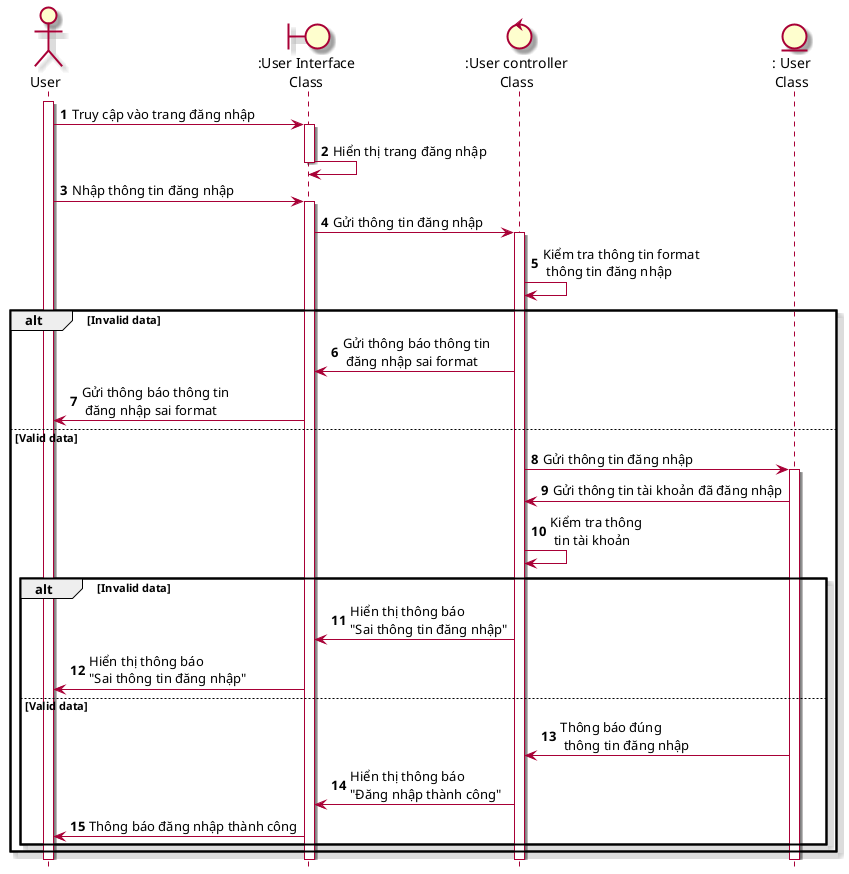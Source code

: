 @startuml SeqDangNhap
skin rose
hide footbox

actor user as "User"
boundary userInterface as ":User Interface\nClass"
control userController as ":User controller\nClass"
entity User as ": User\nClass"
autonumber
user++
user -> userInterface++: Truy cập vào trang đăng nhập
userInterface -> userInterface--: Hiển thị trang đăng nhập
user -> userInterface++: Nhập thông tin đăng nhập
userInterface -> userController++: Gửi thông tin đăng nhập
userController -> userController: Kiểm tra thông tin format\n thông tin đăng nhập
alt Invalid data
    userController -> userInterface: Gửi thông báo thông tin\n đăng nhập sai format
    userInterface -> user: Gửi thông báo thông tin\n đăng nhập sai format
else Valid data
    userController -> User++: Gửi thông tin đăng nhập
    User -> userController : Gửi thông tin tài khoản đã đăng nhập
    userController -> userController: Kiểm tra thông\n tin tài khoản
    alt Invalid data
        userController -> userInterface: Hiển thị thông báo \n"Sai thông tin đăng nhập"
        userInterface -> user: Hiển thị thông báo \n"Sai thông tin đăng nhập"
    else Valid data
        User -> userController: Thông báo đúng\n thông tin đăng nhập
        userController -> userInterface: Hiển thị thông báo\n"Đăng nhập thành công"
        userInterface -> user: Thông báo đăng nhập thành công
    end
end
@enduml